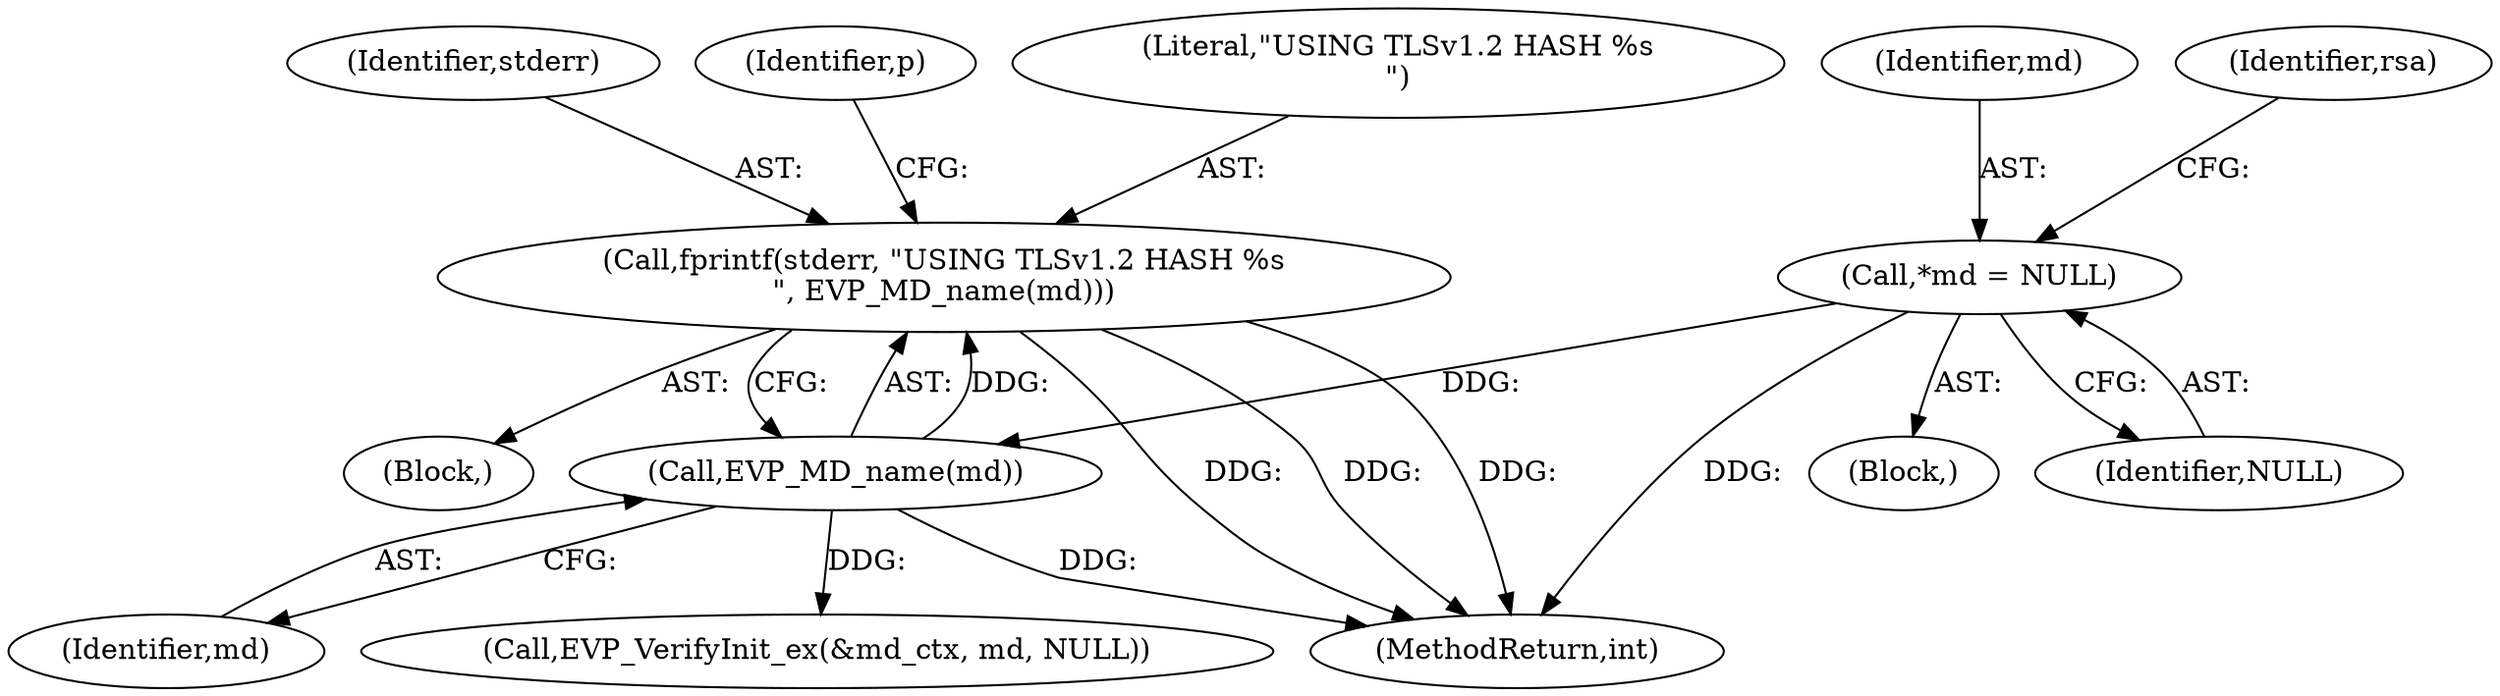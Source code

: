digraph "0_openssl_b15f8769644b00ef7283521593360b7b2135cb63@API" {
"1001455" [label="(Call,fprintf(stderr, \"USING TLSv1.2 HASH %s\n\", EVP_MD_name(md)))"];
"1001458" [label="(Call,EVP_MD_name(md))"];
"1000146" [label="(Call,*md = NULL)"];
"1000146" [label="(Call,*md = NULL)"];
"1001457" [label="(Literal,\"USING TLSv1.2 HASH %s\n\")"];
"1001458" [label="(Call,EVP_MD_name(md))"];
"1001456" [label="(Identifier,stderr)"];
"1000127" [label="(Block,)"];
"1001637" [label="(Call,EVP_VerifyInit_ex(&md_ctx, md, NULL))"];
"1001423" [label="(Block,)"];
"1001764" [label="(MethodReturn,int)"];
"1001461" [label="(Identifier,p)"];
"1000148" [label="(Identifier,NULL)"];
"1000147" [label="(Identifier,md)"];
"1001459" [label="(Identifier,md)"];
"1000151" [label="(Identifier,rsa)"];
"1001455" [label="(Call,fprintf(stderr, \"USING TLSv1.2 HASH %s\n\", EVP_MD_name(md)))"];
"1001455" -> "1001423"  [label="AST: "];
"1001455" -> "1001458"  [label="CFG: "];
"1001456" -> "1001455"  [label="AST: "];
"1001457" -> "1001455"  [label="AST: "];
"1001458" -> "1001455"  [label="AST: "];
"1001461" -> "1001455"  [label="CFG: "];
"1001455" -> "1001764"  [label="DDG: "];
"1001455" -> "1001764"  [label="DDG: "];
"1001455" -> "1001764"  [label="DDG: "];
"1001458" -> "1001455"  [label="DDG: "];
"1001458" -> "1001459"  [label="CFG: "];
"1001459" -> "1001458"  [label="AST: "];
"1001458" -> "1001764"  [label="DDG: "];
"1000146" -> "1001458"  [label="DDG: "];
"1001458" -> "1001637"  [label="DDG: "];
"1000146" -> "1000127"  [label="AST: "];
"1000146" -> "1000148"  [label="CFG: "];
"1000147" -> "1000146"  [label="AST: "];
"1000148" -> "1000146"  [label="AST: "];
"1000151" -> "1000146"  [label="CFG: "];
"1000146" -> "1001764"  [label="DDG: "];
}
